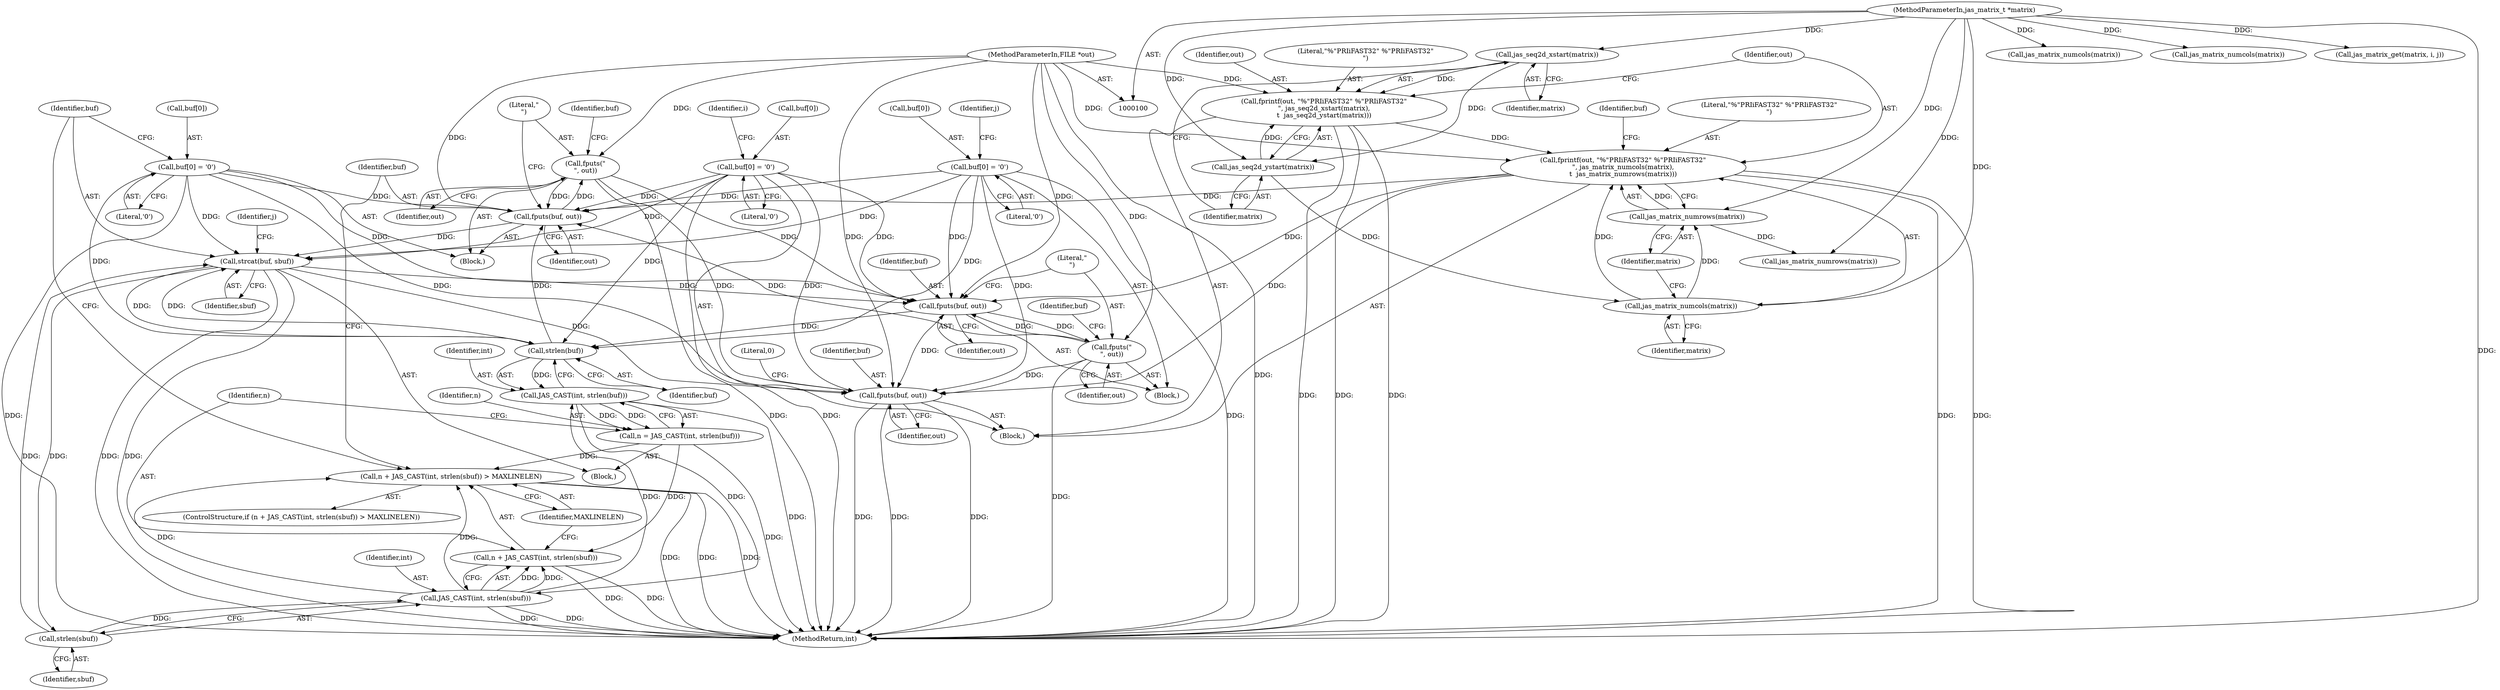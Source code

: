 digraph "0_jasper_d42b2388f7f8e0332c846675133acea151fc557a_29@API" {
"1000176" [label="(Call,fputs(\"\n\", out))"];
"1000173" [label="(Call,fputs(buf, out))"];
"1000124" [label="(Call,buf[0] = '\0')"];
"1000179" [label="(Call,buf[0] = '\0')"];
"1000161" [label="(Call,strlen(buf))"];
"1000184" [label="(Call,strcat(buf, sbuf))"];
"1000201" [label="(Call,buf[0] = '\0')"];
"1000169" [label="(Call,strlen(sbuf))"];
"1000195" [label="(Call,fputs(buf, out))"];
"1000176" [label="(Call,fputs(\"\n\", out))"];
"1000102" [label="(MethodParameterIn,FILE *out)"];
"1000198" [label="(Call,fputs(\"\n\", out))"];
"1000117" [label="(Call,fprintf(out, \"%\"PRIiFAST32\" %\"PRIiFAST32\"\n\", jas_matrix_numcols(matrix),\n\t  jas_matrix_numrows(matrix)))"];
"1000110" [label="(Call,fprintf(out, \"%\"PRIiFAST32\" %\"PRIiFAST32\"\n\", jas_seq2d_xstart(matrix),\n\t  jas_seq2d_ystart(matrix)))"];
"1000113" [label="(Call,jas_seq2d_xstart(matrix))"];
"1000101" [label="(MethodParameterIn,jas_matrix_t *matrix)"];
"1000115" [label="(Call,jas_seq2d_ystart(matrix))"];
"1000120" [label="(Call,jas_matrix_numcols(matrix))"];
"1000122" [label="(Call,jas_matrix_numrows(matrix))"];
"1000159" [label="(Call,JAS_CAST(int, strlen(buf)))"];
"1000157" [label="(Call,n = JAS_CAST(int, strlen(buf)))"];
"1000164" [label="(Call,n + JAS_CAST(int, strlen(sbuf)) > MAXLINELEN)"];
"1000165" [label="(Call,n + JAS_CAST(int, strlen(sbuf)))"];
"1000167" [label="(Call,JAS_CAST(int, strlen(sbuf)))"];
"1000206" [label="(Call,fputs(buf, out))"];
"1000191" [label="(Call,jas_matrix_numcols(matrix))"];
"1000165" [label="(Call,n + JAS_CAST(int, strlen(sbuf)))"];
"1000197" [label="(Identifier,out)"];
"1000177" [label="(Literal,\"\n\")"];
"1000172" [label="(Block,)"];
"1000146" [label="(Call,jas_matrix_numcols(matrix))"];
"1000112" [label="(Literal,\"%\"PRIiFAST32\" %\"PRIiFAST32\"\n\")"];
"1000164" [label="(Call,n + JAS_CAST(int, strlen(sbuf)) > MAXLINELEN)"];
"1000122" [label="(Call,jas_matrix_numrows(matrix))"];
"1000176" [label="(Call,fputs(\"\n\", out))"];
"1000183" [label="(Literal,'\0')"];
"1000195" [label="(Call,fputs(buf, out))"];
"1000174" [label="(Identifier,buf)"];
"1000169" [label="(Call,strlen(sbuf))"];
"1000113" [label="(Call,jas_seq2d_xstart(matrix))"];
"1000116" [label="(Identifier,matrix)"];
"1000179" [label="(Call,buf[0] = '\0')"];
"1000170" [label="(Identifier,sbuf)"];
"1000200" [label="(Identifier,out)"];
"1000114" [label="(Identifier,matrix)"];
"1000180" [label="(Call,buf[0])"];
"1000194" [label="(Block,)"];
"1000126" [label="(Identifier,buf)"];
"1000101" [label="(MethodParameterIn,jas_matrix_t *matrix)"];
"1000111" [label="(Identifier,out)"];
"1000118" [label="(Identifier,out)"];
"1000166" [label="(Identifier,n)"];
"1000206" [label="(Call,fputs(buf, out))"];
"1000125" [label="(Call,buf[0])"];
"1000160" [label="(Identifier,int)"];
"1000173" [label="(Call,fputs(buf, out))"];
"1000207" [label="(Identifier,buf)"];
"1000128" [label="(Literal,'\0')"];
"1000205" [label="(Literal,'\0')"];
"1000158" [label="(Identifier,n)"];
"1000198" [label="(Call,fputs(\"\n\", out))"];
"1000208" [label="(Identifier,out)"];
"1000103" [label="(Block,)"];
"1000186" [label="(Identifier,sbuf)"];
"1000203" [label="(Identifier,buf)"];
"1000181" [label="(Identifier,buf)"];
"1000110" [label="(Call,fprintf(out, \"%\"PRIiFAST32\" %\"PRIiFAST32\"\n\", jas_seq2d_xstart(matrix),\n\t  jas_seq2d_ystart(matrix)))"];
"1000210" [label="(Literal,0)"];
"1000131" [label="(Identifier,i)"];
"1000150" [label="(Block,)"];
"1000171" [label="(Identifier,MAXLINELEN)"];
"1000178" [label="(Identifier,out)"];
"1000199" [label="(Literal,\"\n\")"];
"1000115" [label="(Call,jas_seq2d_ystart(matrix))"];
"1000167" [label="(Call,JAS_CAST(int, strlen(sbuf)))"];
"1000162" [label="(Identifier,buf)"];
"1000202" [label="(Call,buf[0])"];
"1000149" [label="(Identifier,j)"];
"1000153" [label="(Call,jas_matrix_get(matrix, i, j))"];
"1000121" [label="(Identifier,matrix)"];
"1000185" [label="(Identifier,buf)"];
"1000102" [label="(MethodParameterIn,FILE *out)"];
"1000123" [label="(Identifier,matrix)"];
"1000135" [label="(Call,jas_matrix_numrows(matrix))"];
"1000161" [label="(Call,strlen(buf))"];
"1000201" [label="(Call,buf[0] = '\0')"];
"1000157" [label="(Call,n = JAS_CAST(int, strlen(buf)))"];
"1000184" [label="(Call,strcat(buf, sbuf))"];
"1000196" [label="(Identifier,buf)"];
"1000189" [label="(Identifier,j)"];
"1000175" [label="(Identifier,out)"];
"1000159" [label="(Call,JAS_CAST(int, strlen(buf)))"];
"1000124" [label="(Call,buf[0] = '\0')"];
"1000117" [label="(Call,fprintf(out, \"%\"PRIiFAST32\" %\"PRIiFAST32\"\n\", jas_matrix_numcols(matrix),\n\t  jas_matrix_numrows(matrix)))"];
"1000120" [label="(Call,jas_matrix_numcols(matrix))"];
"1000168" [label="(Identifier,int)"];
"1000119" [label="(Literal,\"%\"PRIiFAST32\" %\"PRIiFAST32\"\n\")"];
"1000211" [label="(MethodReturn,int)"];
"1000163" [label="(ControlStructure,if (n + JAS_CAST(int, strlen(sbuf)) > MAXLINELEN))"];
"1000176" -> "1000172"  [label="AST: "];
"1000176" -> "1000178"  [label="CFG: "];
"1000177" -> "1000176"  [label="AST: "];
"1000178" -> "1000176"  [label="AST: "];
"1000181" -> "1000176"  [label="CFG: "];
"1000176" -> "1000211"  [label="DDG: "];
"1000176" -> "1000173"  [label="DDG: "];
"1000173" -> "1000176"  [label="DDG: "];
"1000102" -> "1000176"  [label="DDG: "];
"1000176" -> "1000195"  [label="DDG: "];
"1000176" -> "1000206"  [label="DDG: "];
"1000173" -> "1000172"  [label="AST: "];
"1000173" -> "1000175"  [label="CFG: "];
"1000174" -> "1000173"  [label="AST: "];
"1000175" -> "1000173"  [label="AST: "];
"1000177" -> "1000173"  [label="CFG: "];
"1000124" -> "1000173"  [label="DDG: "];
"1000179" -> "1000173"  [label="DDG: "];
"1000161" -> "1000173"  [label="DDG: "];
"1000201" -> "1000173"  [label="DDG: "];
"1000198" -> "1000173"  [label="DDG: "];
"1000117" -> "1000173"  [label="DDG: "];
"1000102" -> "1000173"  [label="DDG: "];
"1000173" -> "1000184"  [label="DDG: "];
"1000124" -> "1000103"  [label="AST: "];
"1000124" -> "1000128"  [label="CFG: "];
"1000125" -> "1000124"  [label="AST: "];
"1000128" -> "1000124"  [label="AST: "];
"1000131" -> "1000124"  [label="CFG: "];
"1000124" -> "1000211"  [label="DDG: "];
"1000124" -> "1000161"  [label="DDG: "];
"1000124" -> "1000184"  [label="DDG: "];
"1000124" -> "1000195"  [label="DDG: "];
"1000124" -> "1000206"  [label="DDG: "];
"1000179" -> "1000172"  [label="AST: "];
"1000179" -> "1000183"  [label="CFG: "];
"1000180" -> "1000179"  [label="AST: "];
"1000183" -> "1000179"  [label="AST: "];
"1000185" -> "1000179"  [label="CFG: "];
"1000179" -> "1000211"  [label="DDG: "];
"1000179" -> "1000161"  [label="DDG: "];
"1000179" -> "1000184"  [label="DDG: "];
"1000179" -> "1000195"  [label="DDG: "];
"1000179" -> "1000206"  [label="DDG: "];
"1000161" -> "1000159"  [label="AST: "];
"1000161" -> "1000162"  [label="CFG: "];
"1000162" -> "1000161"  [label="AST: "];
"1000159" -> "1000161"  [label="CFG: "];
"1000161" -> "1000159"  [label="DDG: "];
"1000184" -> "1000161"  [label="DDG: "];
"1000195" -> "1000161"  [label="DDG: "];
"1000201" -> "1000161"  [label="DDG: "];
"1000161" -> "1000184"  [label="DDG: "];
"1000184" -> "1000150"  [label="AST: "];
"1000184" -> "1000186"  [label="CFG: "];
"1000185" -> "1000184"  [label="AST: "];
"1000186" -> "1000184"  [label="AST: "];
"1000189" -> "1000184"  [label="CFG: "];
"1000184" -> "1000211"  [label="DDG: "];
"1000184" -> "1000211"  [label="DDG: "];
"1000184" -> "1000169"  [label="DDG: "];
"1000201" -> "1000184"  [label="DDG: "];
"1000169" -> "1000184"  [label="DDG: "];
"1000184" -> "1000195"  [label="DDG: "];
"1000184" -> "1000206"  [label="DDG: "];
"1000201" -> "1000194"  [label="AST: "];
"1000201" -> "1000205"  [label="CFG: "];
"1000202" -> "1000201"  [label="AST: "];
"1000205" -> "1000201"  [label="AST: "];
"1000149" -> "1000201"  [label="CFG: "];
"1000201" -> "1000211"  [label="DDG: "];
"1000201" -> "1000195"  [label="DDG: "];
"1000201" -> "1000206"  [label="DDG: "];
"1000169" -> "1000167"  [label="AST: "];
"1000169" -> "1000170"  [label="CFG: "];
"1000170" -> "1000169"  [label="AST: "];
"1000167" -> "1000169"  [label="CFG: "];
"1000169" -> "1000167"  [label="DDG: "];
"1000195" -> "1000194"  [label="AST: "];
"1000195" -> "1000197"  [label="CFG: "];
"1000196" -> "1000195"  [label="AST: "];
"1000197" -> "1000195"  [label="AST: "];
"1000199" -> "1000195"  [label="CFG: "];
"1000198" -> "1000195"  [label="DDG: "];
"1000117" -> "1000195"  [label="DDG: "];
"1000102" -> "1000195"  [label="DDG: "];
"1000195" -> "1000198"  [label="DDG: "];
"1000195" -> "1000206"  [label="DDG: "];
"1000102" -> "1000100"  [label="AST: "];
"1000102" -> "1000211"  [label="DDG: "];
"1000102" -> "1000110"  [label="DDG: "];
"1000102" -> "1000117"  [label="DDG: "];
"1000102" -> "1000198"  [label="DDG: "];
"1000102" -> "1000206"  [label="DDG: "];
"1000198" -> "1000194"  [label="AST: "];
"1000198" -> "1000200"  [label="CFG: "];
"1000199" -> "1000198"  [label="AST: "];
"1000200" -> "1000198"  [label="AST: "];
"1000203" -> "1000198"  [label="CFG: "];
"1000198" -> "1000211"  [label="DDG: "];
"1000198" -> "1000206"  [label="DDG: "];
"1000117" -> "1000103"  [label="AST: "];
"1000117" -> "1000122"  [label="CFG: "];
"1000118" -> "1000117"  [label="AST: "];
"1000119" -> "1000117"  [label="AST: "];
"1000120" -> "1000117"  [label="AST: "];
"1000122" -> "1000117"  [label="AST: "];
"1000126" -> "1000117"  [label="CFG: "];
"1000117" -> "1000211"  [label="DDG: "];
"1000117" -> "1000211"  [label="DDG: "];
"1000110" -> "1000117"  [label="DDG: "];
"1000120" -> "1000117"  [label="DDG: "];
"1000122" -> "1000117"  [label="DDG: "];
"1000117" -> "1000206"  [label="DDG: "];
"1000110" -> "1000103"  [label="AST: "];
"1000110" -> "1000115"  [label="CFG: "];
"1000111" -> "1000110"  [label="AST: "];
"1000112" -> "1000110"  [label="AST: "];
"1000113" -> "1000110"  [label="AST: "];
"1000115" -> "1000110"  [label="AST: "];
"1000118" -> "1000110"  [label="CFG: "];
"1000110" -> "1000211"  [label="DDG: "];
"1000110" -> "1000211"  [label="DDG: "];
"1000110" -> "1000211"  [label="DDG: "];
"1000113" -> "1000110"  [label="DDG: "];
"1000115" -> "1000110"  [label="DDG: "];
"1000113" -> "1000114"  [label="CFG: "];
"1000114" -> "1000113"  [label="AST: "];
"1000116" -> "1000113"  [label="CFG: "];
"1000101" -> "1000113"  [label="DDG: "];
"1000113" -> "1000115"  [label="DDG: "];
"1000101" -> "1000100"  [label="AST: "];
"1000101" -> "1000211"  [label="DDG: "];
"1000101" -> "1000115"  [label="DDG: "];
"1000101" -> "1000120"  [label="DDG: "];
"1000101" -> "1000122"  [label="DDG: "];
"1000101" -> "1000135"  [label="DDG: "];
"1000101" -> "1000146"  [label="DDG: "];
"1000101" -> "1000153"  [label="DDG: "];
"1000101" -> "1000191"  [label="DDG: "];
"1000115" -> "1000116"  [label="CFG: "];
"1000116" -> "1000115"  [label="AST: "];
"1000115" -> "1000120"  [label="DDG: "];
"1000120" -> "1000121"  [label="CFG: "];
"1000121" -> "1000120"  [label="AST: "];
"1000123" -> "1000120"  [label="CFG: "];
"1000120" -> "1000122"  [label="DDG: "];
"1000122" -> "1000123"  [label="CFG: "];
"1000123" -> "1000122"  [label="AST: "];
"1000122" -> "1000135"  [label="DDG: "];
"1000159" -> "1000157"  [label="AST: "];
"1000160" -> "1000159"  [label="AST: "];
"1000157" -> "1000159"  [label="CFG: "];
"1000159" -> "1000211"  [label="DDG: "];
"1000159" -> "1000157"  [label="DDG: "];
"1000159" -> "1000157"  [label="DDG: "];
"1000167" -> "1000159"  [label="DDG: "];
"1000159" -> "1000167"  [label="DDG: "];
"1000157" -> "1000150"  [label="AST: "];
"1000158" -> "1000157"  [label="AST: "];
"1000166" -> "1000157"  [label="CFG: "];
"1000157" -> "1000211"  [label="DDG: "];
"1000157" -> "1000164"  [label="DDG: "];
"1000157" -> "1000165"  [label="DDG: "];
"1000164" -> "1000163"  [label="AST: "];
"1000164" -> "1000171"  [label="CFG: "];
"1000165" -> "1000164"  [label="AST: "];
"1000171" -> "1000164"  [label="AST: "];
"1000174" -> "1000164"  [label="CFG: "];
"1000185" -> "1000164"  [label="CFG: "];
"1000164" -> "1000211"  [label="DDG: "];
"1000164" -> "1000211"  [label="DDG: "];
"1000164" -> "1000211"  [label="DDG: "];
"1000167" -> "1000164"  [label="DDG: "];
"1000167" -> "1000164"  [label="DDG: "];
"1000165" -> "1000167"  [label="CFG: "];
"1000166" -> "1000165"  [label="AST: "];
"1000167" -> "1000165"  [label="AST: "];
"1000171" -> "1000165"  [label="CFG: "];
"1000165" -> "1000211"  [label="DDG: "];
"1000165" -> "1000211"  [label="DDG: "];
"1000167" -> "1000165"  [label="DDG: "];
"1000167" -> "1000165"  [label="DDG: "];
"1000168" -> "1000167"  [label="AST: "];
"1000167" -> "1000211"  [label="DDG: "];
"1000167" -> "1000211"  [label="DDG: "];
"1000206" -> "1000103"  [label="AST: "];
"1000206" -> "1000208"  [label="CFG: "];
"1000207" -> "1000206"  [label="AST: "];
"1000208" -> "1000206"  [label="AST: "];
"1000210" -> "1000206"  [label="CFG: "];
"1000206" -> "1000211"  [label="DDG: "];
"1000206" -> "1000211"  [label="DDG: "];
"1000206" -> "1000211"  [label="DDG: "];
}
